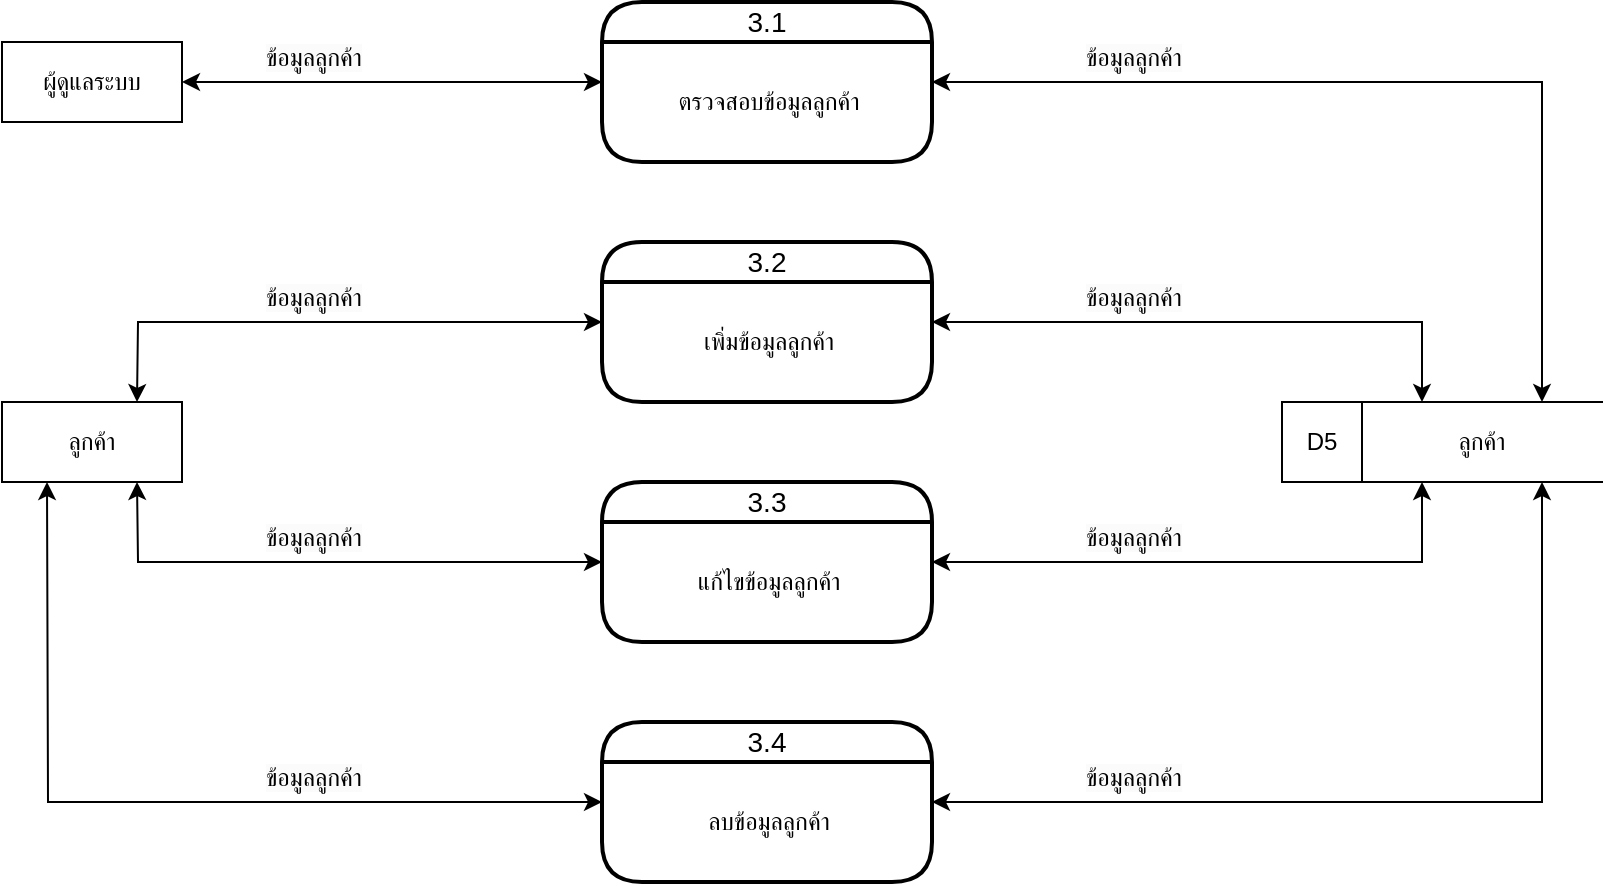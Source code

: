 <mxfile version="26.0.9">
  <diagram name="Page-1" id="D5uF_CIO5CLass2ejmrX">
    <mxGraphModel dx="1050" dy="557" grid="1" gridSize="10" guides="1" tooltips="1" connect="1" arrows="1" fold="1" page="1" pageScale="1" pageWidth="827" pageHeight="1169" math="0" shadow="0">
      <root>
        <mxCell id="0" />
        <mxCell id="1" parent="0" />
        <mxCell id="ayO30SCQWjHWr_52M-oZ-1" value="ลูกค้า" style="rounded=0;whiteSpace=wrap;html=1;" vertex="1" parent="1">
          <mxGeometry x="20" y="400" width="90" height="40" as="geometry" />
        </mxCell>
        <mxCell id="ayO30SCQWjHWr_52M-oZ-3" value="3.1" style="swimlane;childLayout=stackLayout;horizontal=1;startSize=20;horizontalStack=0;rounded=1;fontSize=14;fontStyle=0;strokeWidth=2;resizeParent=0;resizeLast=1;shadow=0;dashed=0;align=center;arcSize=37;whiteSpace=wrap;html=1;" vertex="1" parent="1">
          <mxGeometry x="320" y="200" width="165" height="80" as="geometry" />
        </mxCell>
        <mxCell id="ayO30SCQWjHWr_52M-oZ-4" value="ตรวจสอบข้อมูลลูกค้า" style="text;html=1;align=center;verticalAlign=middle;resizable=0;points=[];autosize=1;strokeColor=none;fillColor=none;" vertex="1" parent="ayO30SCQWjHWr_52M-oZ-3">
          <mxGeometry y="20" width="165" height="60" as="geometry" />
        </mxCell>
        <mxCell id="ayO30SCQWjHWr_52M-oZ-5" value="3.2" style="swimlane;childLayout=stackLayout;horizontal=1;startSize=20;horizontalStack=0;rounded=1;fontSize=14;fontStyle=0;strokeWidth=2;resizeParent=0;resizeLast=1;shadow=0;dashed=0;align=center;arcSize=37;whiteSpace=wrap;html=1;" vertex="1" parent="1">
          <mxGeometry x="320" y="320" width="165" height="80" as="geometry" />
        </mxCell>
        <mxCell id="ayO30SCQWjHWr_52M-oZ-6" value="เพิ่มข้อมูลลูกค้า" style="text;html=1;align=center;verticalAlign=middle;resizable=0;points=[];autosize=1;strokeColor=none;fillColor=none;" vertex="1" parent="ayO30SCQWjHWr_52M-oZ-5">
          <mxGeometry y="20" width="165" height="60" as="geometry" />
        </mxCell>
        <mxCell id="ayO30SCQWjHWr_52M-oZ-7" value="3.3" style="swimlane;childLayout=stackLayout;horizontal=1;startSize=20;horizontalStack=0;rounded=1;fontSize=14;fontStyle=0;strokeWidth=2;resizeParent=0;resizeLast=1;shadow=0;dashed=0;align=center;arcSize=37;whiteSpace=wrap;html=1;" vertex="1" parent="1">
          <mxGeometry x="320" y="440" width="165" height="80" as="geometry" />
        </mxCell>
        <mxCell id="ayO30SCQWjHWr_52M-oZ-8" value="แก้ไขข้อมูลลูกค้า" style="text;html=1;align=center;verticalAlign=middle;resizable=0;points=[];autosize=1;strokeColor=none;fillColor=none;" vertex="1" parent="ayO30SCQWjHWr_52M-oZ-7">
          <mxGeometry y="20" width="165" height="60" as="geometry" />
        </mxCell>
        <mxCell id="ayO30SCQWjHWr_52M-oZ-9" value="3.4" style="swimlane;childLayout=stackLayout;horizontal=1;startSize=20;horizontalStack=0;rounded=1;fontSize=14;fontStyle=0;strokeWidth=2;resizeParent=0;resizeLast=1;shadow=0;dashed=0;align=center;arcSize=37;whiteSpace=wrap;html=1;" vertex="1" parent="1">
          <mxGeometry x="320" y="560" width="165" height="80" as="geometry" />
        </mxCell>
        <mxCell id="ayO30SCQWjHWr_52M-oZ-10" value="ลบข้อมูลลูกค้า" style="text;html=1;align=center;verticalAlign=middle;resizable=0;points=[];autosize=1;strokeColor=none;fillColor=none;" vertex="1" parent="ayO30SCQWjHWr_52M-oZ-9">
          <mxGeometry y="20" width="165" height="60" as="geometry" />
        </mxCell>
        <mxCell id="ayO30SCQWjHWr_52M-oZ-11" value="ลูกค้า" style="shape=partialRectangle;whiteSpace=wrap;html=1;left=0;right=0;fillColor=none;" vertex="1" parent="1">
          <mxGeometry x="700" y="400" width="120" height="40" as="geometry" />
        </mxCell>
        <mxCell id="ayO30SCQWjHWr_52M-oZ-12" value="D5" style="rounded=0;whiteSpace=wrap;html=1;" vertex="1" parent="1">
          <mxGeometry x="660" y="400" width="40" height="40" as="geometry" />
        </mxCell>
        <mxCell id="ayO30SCQWjHWr_52M-oZ-14" value="" style="endArrow=classic;startArrow=classic;html=1;rounded=0;exitX=0.75;exitY=0;exitDx=0;exitDy=0;entryX=0;entryY=0.5;entryDx=0;entryDy=0;" edge="1" parent="1" source="ayO30SCQWjHWr_52M-oZ-1" target="ayO30SCQWjHWr_52M-oZ-5">
          <mxGeometry width="50" height="50" relative="1" as="geometry">
            <mxPoint x="390" y="420" as="sourcePoint" />
            <mxPoint x="440" y="370" as="targetPoint" />
            <Array as="points">
              <mxPoint x="88" y="360" />
            </Array>
          </mxGeometry>
        </mxCell>
        <mxCell id="ayO30SCQWjHWr_52M-oZ-15" value="" style="endArrow=classic;startArrow=classic;html=1;rounded=0;exitX=0.75;exitY=1;exitDx=0;exitDy=0;entryX=0;entryY=0.5;entryDx=0;entryDy=0;" edge="1" parent="1" source="ayO30SCQWjHWr_52M-oZ-1" target="ayO30SCQWjHWr_52M-oZ-7">
          <mxGeometry width="50" height="50" relative="1" as="geometry">
            <mxPoint x="390" y="420" as="sourcePoint" />
            <mxPoint x="440" y="370" as="targetPoint" />
            <Array as="points">
              <mxPoint x="88" y="480" />
            </Array>
          </mxGeometry>
        </mxCell>
        <mxCell id="ayO30SCQWjHWr_52M-oZ-16" value="" style="endArrow=classic;startArrow=classic;html=1;rounded=0;exitX=0.25;exitY=1;exitDx=0;exitDy=0;entryX=0;entryY=0.5;entryDx=0;entryDy=0;" edge="1" parent="1" source="ayO30SCQWjHWr_52M-oZ-1" target="ayO30SCQWjHWr_52M-oZ-9">
          <mxGeometry width="50" height="50" relative="1" as="geometry">
            <mxPoint x="390" y="620" as="sourcePoint" />
            <mxPoint x="440" y="570" as="targetPoint" />
            <Array as="points">
              <mxPoint x="43" y="600" />
            </Array>
          </mxGeometry>
        </mxCell>
        <mxCell id="ayO30SCQWjHWr_52M-oZ-17" value="" style="endArrow=classic;startArrow=classic;html=1;rounded=0;entryX=1;entryY=0.5;entryDx=0;entryDy=0;exitX=0.75;exitY=0;exitDx=0;exitDy=0;" edge="1" parent="1" source="ayO30SCQWjHWr_52M-oZ-11" target="ayO30SCQWjHWr_52M-oZ-3">
          <mxGeometry width="50" height="50" relative="1" as="geometry">
            <mxPoint x="390" y="420" as="sourcePoint" />
            <mxPoint x="520" y="240" as="targetPoint" />
            <Array as="points">
              <mxPoint x="790" y="240" />
            </Array>
          </mxGeometry>
        </mxCell>
        <mxCell id="ayO30SCQWjHWr_52M-oZ-18" value="" style="endArrow=classic;startArrow=classic;html=1;rounded=0;entryX=1;entryY=0.5;entryDx=0;entryDy=0;exitX=0.25;exitY=0;exitDx=0;exitDy=0;" edge="1" parent="1" source="ayO30SCQWjHWr_52M-oZ-11" target="ayO30SCQWjHWr_52M-oZ-5">
          <mxGeometry width="50" height="50" relative="1" as="geometry">
            <mxPoint x="390" y="420" as="sourcePoint" />
            <mxPoint x="510" y="360" as="targetPoint" />
            <Array as="points">
              <mxPoint x="730" y="360" />
            </Array>
          </mxGeometry>
        </mxCell>
        <mxCell id="ayO30SCQWjHWr_52M-oZ-19" value="" style="endArrow=classic;startArrow=classic;html=1;rounded=0;exitX=1;exitY=0.5;exitDx=0;exitDy=0;entryX=0.25;entryY=1;entryDx=0;entryDy=0;" edge="1" parent="1" source="ayO30SCQWjHWr_52M-oZ-7" target="ayO30SCQWjHWr_52M-oZ-11">
          <mxGeometry width="50" height="50" relative="1" as="geometry">
            <mxPoint x="530" y="470" as="sourcePoint" />
            <mxPoint x="440" y="370" as="targetPoint" />
            <Array as="points">
              <mxPoint x="730" y="480" />
            </Array>
          </mxGeometry>
        </mxCell>
        <mxCell id="ayO30SCQWjHWr_52M-oZ-20" value="" style="endArrow=classic;startArrow=classic;html=1;rounded=0;exitX=1;exitY=0.5;exitDx=0;exitDy=0;entryX=0.75;entryY=1;entryDx=0;entryDy=0;" edge="1" parent="1" source="ayO30SCQWjHWr_52M-oZ-9" target="ayO30SCQWjHWr_52M-oZ-11">
          <mxGeometry width="50" height="50" relative="1" as="geometry">
            <mxPoint x="390" y="520" as="sourcePoint" />
            <mxPoint x="440" y="470" as="targetPoint" />
            <Array as="points">
              <mxPoint x="790" y="600" />
            </Array>
          </mxGeometry>
        </mxCell>
        <mxCell id="ayO30SCQWjHWr_52M-oZ-21" value="&lt;br&gt;&lt;span style=&quot;color: rgb(0, 0, 0); font-family: Helvetica; font-size: 12px; font-style: normal; font-variant-ligatures: normal; font-variant-caps: normal; font-weight: 400; letter-spacing: normal; orphans: 2; text-align: center; text-indent: 0px; text-transform: none; widows: 2; word-spacing: 0px; -webkit-text-stroke-width: 0px; white-space: nowrap; background-color: rgb(251, 251, 251); text-decoration-thickness: initial; text-decoration-style: initial; text-decoration-color: initial; display: inline !important; float: none;&quot;&gt;ข้อมูลลูกค้า&lt;/span&gt;&lt;br&gt;&lt;br&gt;" style="text;whiteSpace=wrap;html=1;" vertex="1" parent="1">
          <mxGeometry x="150" y="200" width="100" height="40" as="geometry" />
        </mxCell>
        <mxCell id="ayO30SCQWjHWr_52M-oZ-22" value="&lt;br&gt;&lt;span style=&quot;color: rgb(0, 0, 0); font-family: Helvetica; font-size: 12px; font-style: normal; font-variant-ligatures: normal; font-variant-caps: normal; font-weight: 400; letter-spacing: normal; orphans: 2; text-align: center; text-indent: 0px; text-transform: none; widows: 2; word-spacing: 0px; -webkit-text-stroke-width: 0px; white-space: nowrap; background-color: rgb(251, 251, 251); text-decoration-thickness: initial; text-decoration-style: initial; text-decoration-color: initial; display: inline !important; float: none;&quot;&gt;ข้อมูลลูกค้า&lt;/span&gt;&lt;br&gt;&lt;br&gt;" style="text;whiteSpace=wrap;html=1;" vertex="1" parent="1">
          <mxGeometry x="150" y="320" width="100" height="40" as="geometry" />
        </mxCell>
        <mxCell id="ayO30SCQWjHWr_52M-oZ-23" value="&lt;br&gt;&lt;span style=&quot;color: rgb(0, 0, 0); font-family: Helvetica; font-size: 12px; font-style: normal; font-variant-ligatures: normal; font-variant-caps: normal; font-weight: 400; letter-spacing: normal; orphans: 2; text-align: center; text-indent: 0px; text-transform: none; widows: 2; word-spacing: 0px; -webkit-text-stroke-width: 0px; white-space: nowrap; background-color: rgb(251, 251, 251); text-decoration-thickness: initial; text-decoration-style: initial; text-decoration-color: initial; display: inline !important; float: none;&quot;&gt;ข้อมูลลูกค้า&lt;/span&gt;&lt;br&gt;&lt;br&gt;" style="text;whiteSpace=wrap;html=1;" vertex="1" parent="1">
          <mxGeometry x="150" y="440" width="100" height="40" as="geometry" />
        </mxCell>
        <mxCell id="ayO30SCQWjHWr_52M-oZ-24" value="&lt;br&gt;&lt;span style=&quot;color: rgb(0, 0, 0); font-family: Helvetica; font-size: 12px; font-style: normal; font-variant-ligatures: normal; font-variant-caps: normal; font-weight: 400; letter-spacing: normal; orphans: 2; text-align: center; text-indent: 0px; text-transform: none; widows: 2; word-spacing: 0px; -webkit-text-stroke-width: 0px; white-space: nowrap; background-color: rgb(251, 251, 251); text-decoration-thickness: initial; text-decoration-style: initial; text-decoration-color: initial; display: inline !important; float: none;&quot;&gt;ข้อมูลลูกค้า&lt;/span&gt;&lt;br&gt;&lt;br&gt;" style="text;whiteSpace=wrap;html=1;" vertex="1" parent="1">
          <mxGeometry x="150" y="560" width="100" height="40" as="geometry" />
        </mxCell>
        <mxCell id="ayO30SCQWjHWr_52M-oZ-25" value="&lt;br&gt;&lt;span style=&quot;color: rgb(0, 0, 0); font-family: Helvetica; font-size: 12px; font-style: normal; font-variant-ligatures: normal; font-variant-caps: normal; font-weight: 400; letter-spacing: normal; orphans: 2; text-align: center; text-indent: 0px; text-transform: none; widows: 2; word-spacing: 0px; -webkit-text-stroke-width: 0px; white-space: nowrap; background-color: rgb(251, 251, 251); text-decoration-thickness: initial; text-decoration-style: initial; text-decoration-color: initial; display: inline !important; float: none;&quot;&gt;ข้อมูลลูกค้า&lt;/span&gt;&lt;br&gt;&lt;br&gt;" style="text;whiteSpace=wrap;html=1;" vertex="1" parent="1">
          <mxGeometry x="560" y="200" width="100" height="40" as="geometry" />
        </mxCell>
        <mxCell id="ayO30SCQWjHWr_52M-oZ-26" value="&lt;br&gt;&lt;span style=&quot;color: rgb(0, 0, 0); font-family: Helvetica; font-size: 12px; font-style: normal; font-variant-ligatures: normal; font-variant-caps: normal; font-weight: 400; letter-spacing: normal; orphans: 2; text-align: center; text-indent: 0px; text-transform: none; widows: 2; word-spacing: 0px; -webkit-text-stroke-width: 0px; white-space: nowrap; background-color: rgb(251, 251, 251); text-decoration-thickness: initial; text-decoration-style: initial; text-decoration-color: initial; display: inline !important; float: none;&quot;&gt;ข้อมูลลูกค้า&lt;/span&gt;&lt;br&gt;&lt;br&gt;" style="text;whiteSpace=wrap;html=1;" vertex="1" parent="1">
          <mxGeometry x="560" y="320" width="100" height="40" as="geometry" />
        </mxCell>
        <mxCell id="ayO30SCQWjHWr_52M-oZ-27" value="&lt;br&gt;&lt;span style=&quot;color: rgb(0, 0, 0); font-family: Helvetica; font-size: 12px; font-style: normal; font-variant-ligatures: normal; font-variant-caps: normal; font-weight: 400; letter-spacing: normal; orphans: 2; text-align: center; text-indent: 0px; text-transform: none; widows: 2; word-spacing: 0px; -webkit-text-stroke-width: 0px; white-space: nowrap; background-color: rgb(251, 251, 251); text-decoration-thickness: initial; text-decoration-style: initial; text-decoration-color: initial; display: inline !important; float: none;&quot;&gt;ข้อมูลลูกค้า&lt;/span&gt;&lt;br&gt;&lt;br&gt;" style="text;whiteSpace=wrap;html=1;" vertex="1" parent="1">
          <mxGeometry x="560" y="440" width="100" height="40" as="geometry" />
        </mxCell>
        <mxCell id="ayO30SCQWjHWr_52M-oZ-28" value="&lt;br&gt;&lt;span style=&quot;color: rgb(0, 0, 0); font-family: Helvetica; font-size: 12px; font-style: normal; font-variant-ligatures: normal; font-variant-caps: normal; font-weight: 400; letter-spacing: normal; orphans: 2; text-align: center; text-indent: 0px; text-transform: none; widows: 2; word-spacing: 0px; -webkit-text-stroke-width: 0px; white-space: nowrap; background-color: rgb(251, 251, 251); text-decoration-thickness: initial; text-decoration-style: initial; text-decoration-color: initial; display: inline !important; float: none;&quot;&gt;ข้อมูลลูกค้า&lt;/span&gt;&lt;br&gt;&lt;br&gt;" style="text;whiteSpace=wrap;html=1;" vertex="1" parent="1">
          <mxGeometry x="560" y="560" width="100" height="40" as="geometry" />
        </mxCell>
        <mxCell id="ayO30SCQWjHWr_52M-oZ-29" value="ผู้ดูแลระบบ" style="rounded=0;whiteSpace=wrap;html=1;" vertex="1" parent="1">
          <mxGeometry x="20" y="220" width="90" height="40" as="geometry" />
        </mxCell>
        <mxCell id="ayO30SCQWjHWr_52M-oZ-30" value="" style="endArrow=classic;startArrow=classic;html=1;rounded=0;exitX=1;exitY=0.5;exitDx=0;exitDy=0;entryX=0;entryY=0.5;entryDx=0;entryDy=0;" edge="1" parent="1" source="ayO30SCQWjHWr_52M-oZ-29" target="ayO30SCQWjHWr_52M-oZ-3">
          <mxGeometry width="50" height="50" relative="1" as="geometry">
            <mxPoint x="390" y="420" as="sourcePoint" />
            <mxPoint x="440" y="370" as="targetPoint" />
          </mxGeometry>
        </mxCell>
      </root>
    </mxGraphModel>
  </diagram>
</mxfile>
